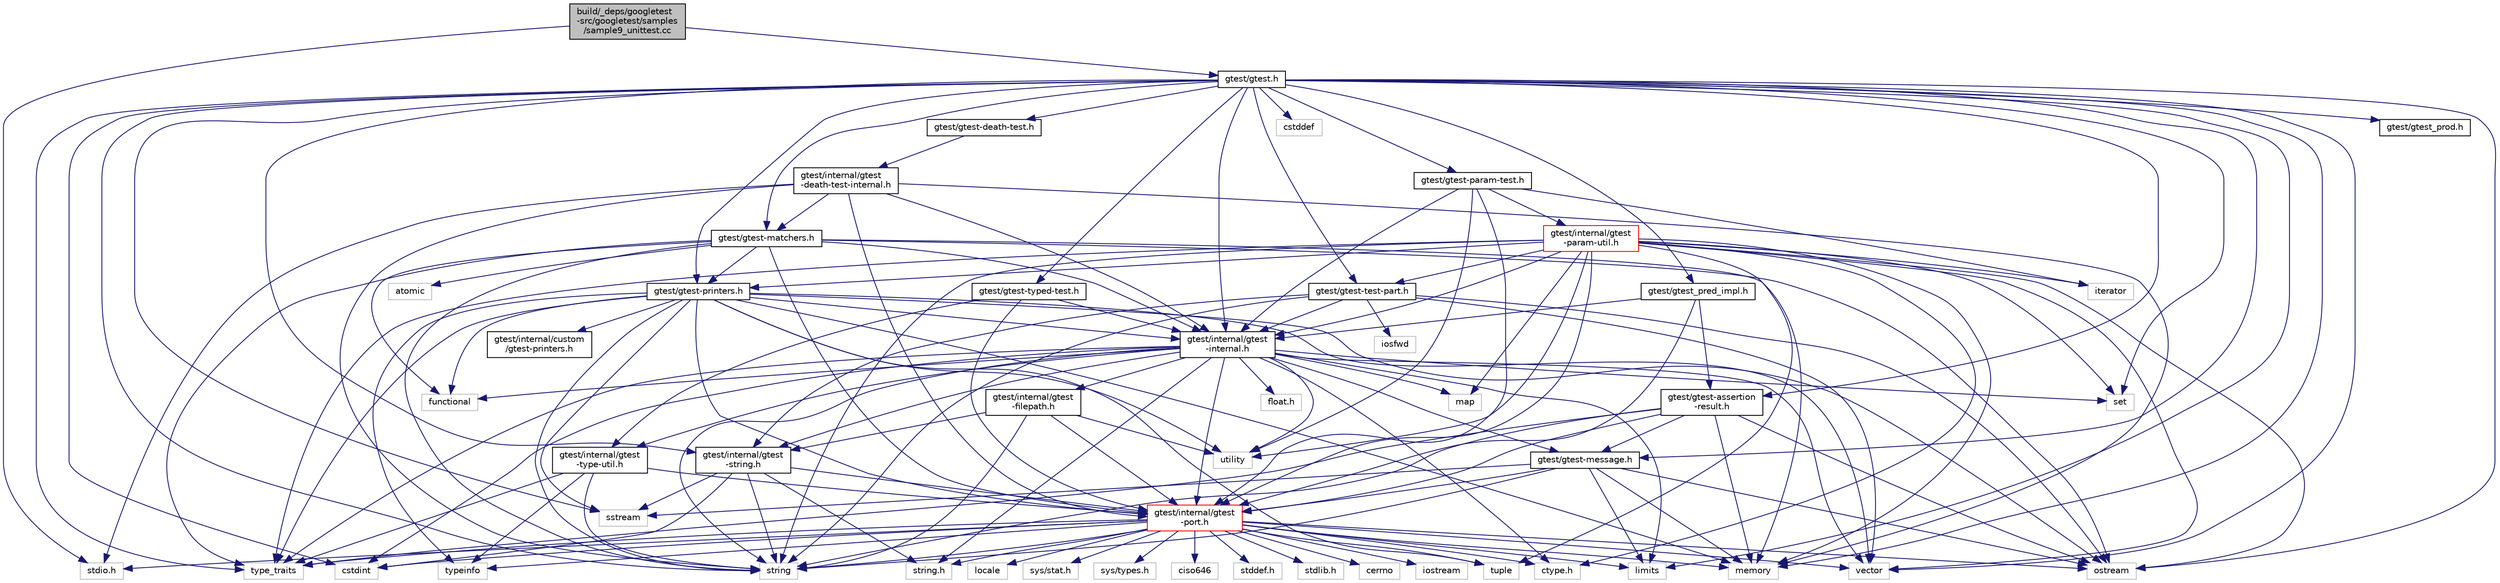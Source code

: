 digraph "build/_deps/googletest-src/googletest/samples/sample9_unittest.cc"
{
 // LATEX_PDF_SIZE
  edge [fontname="Helvetica",fontsize="10",labelfontname="Helvetica",labelfontsize="10"];
  node [fontname="Helvetica",fontsize="10",shape=record];
  Node1 [label="build/_deps/googletest\l-src/googletest/samples\l/sample9_unittest.cc",height=0.2,width=0.4,color="black", fillcolor="grey75", style="filled", fontcolor="black",tooltip=" "];
  Node1 -> Node2 [color="midnightblue",fontsize="10",style="solid"];
  Node2 [label="stdio.h",height=0.2,width=0.4,color="grey75", fillcolor="white", style="filled",tooltip=" "];
  Node1 -> Node3 [color="midnightblue",fontsize="10",style="solid"];
  Node3 [label="gtest/gtest.h",height=0.2,width=0.4,color="black", fillcolor="white", style="filled",URL="$gtest_8h.html",tooltip=" "];
  Node3 -> Node4 [color="midnightblue",fontsize="10",style="solid"];
  Node4 [label="cstddef",height=0.2,width=0.4,color="grey75", fillcolor="white", style="filled",tooltip=" "];
  Node3 -> Node5 [color="midnightblue",fontsize="10",style="solid"];
  Node5 [label="cstdint",height=0.2,width=0.4,color="grey75", fillcolor="white", style="filled",tooltip=" "];
  Node3 -> Node6 [color="midnightblue",fontsize="10",style="solid"];
  Node6 [label="limits",height=0.2,width=0.4,color="grey75", fillcolor="white", style="filled",tooltip=" "];
  Node3 -> Node7 [color="midnightblue",fontsize="10",style="solid"];
  Node7 [label="memory",height=0.2,width=0.4,color="grey75", fillcolor="white", style="filled",tooltip=" "];
  Node3 -> Node8 [color="midnightblue",fontsize="10",style="solid"];
  Node8 [label="ostream",height=0.2,width=0.4,color="grey75", fillcolor="white", style="filled",tooltip=" "];
  Node3 -> Node9 [color="midnightblue",fontsize="10",style="solid"];
  Node9 [label="set",height=0.2,width=0.4,color="grey75", fillcolor="white", style="filled",tooltip=" "];
  Node3 -> Node10 [color="midnightblue",fontsize="10",style="solid"];
  Node10 [label="sstream",height=0.2,width=0.4,color="grey75", fillcolor="white", style="filled",tooltip=" "];
  Node3 -> Node11 [color="midnightblue",fontsize="10",style="solid"];
  Node11 [label="string",height=0.2,width=0.4,color="grey75", fillcolor="white", style="filled",tooltip=" "];
  Node3 -> Node12 [color="midnightblue",fontsize="10",style="solid"];
  Node12 [label="type_traits",height=0.2,width=0.4,color="grey75", fillcolor="white", style="filled",tooltip=" "];
  Node3 -> Node13 [color="midnightblue",fontsize="10",style="solid"];
  Node13 [label="vector",height=0.2,width=0.4,color="grey75", fillcolor="white", style="filled",tooltip=" "];
  Node3 -> Node14 [color="midnightblue",fontsize="10",style="solid"];
  Node14 [label="gtest/gtest-assertion\l-result.h",height=0.2,width=0.4,color="black", fillcolor="white", style="filled",URL="$gtest-assertion-result_8h.html",tooltip=" "];
  Node14 -> Node7 [color="midnightblue",fontsize="10",style="solid"];
  Node14 -> Node8 [color="midnightblue",fontsize="10",style="solid"];
  Node14 -> Node11 [color="midnightblue",fontsize="10",style="solid"];
  Node14 -> Node12 [color="midnightblue",fontsize="10",style="solid"];
  Node14 -> Node15 [color="midnightblue",fontsize="10",style="solid"];
  Node15 [label="gtest/gtest-message.h",height=0.2,width=0.4,color="black", fillcolor="white", style="filled",URL="$gtest-message_8h.html",tooltip=" "];
  Node15 -> Node6 [color="midnightblue",fontsize="10",style="solid"];
  Node15 -> Node7 [color="midnightblue",fontsize="10",style="solid"];
  Node15 -> Node8 [color="midnightblue",fontsize="10",style="solid"];
  Node15 -> Node10 [color="midnightblue",fontsize="10",style="solid"];
  Node15 -> Node11 [color="midnightblue",fontsize="10",style="solid"];
  Node15 -> Node16 [color="midnightblue",fontsize="10",style="solid"];
  Node16 [label="gtest/internal/gtest\l-port.h",height=0.2,width=0.4,color="red", fillcolor="white", style="filled",URL="$gtest-port_8h.html",tooltip=" "];
  Node16 -> Node17 [color="midnightblue",fontsize="10",style="solid"];
  Node17 [label="ciso646",height=0.2,width=0.4,color="grey75", fillcolor="white", style="filled",tooltip=" "];
  Node16 -> Node18 [color="midnightblue",fontsize="10",style="solid"];
  Node18 [label="ctype.h",height=0.2,width=0.4,color="grey75", fillcolor="white", style="filled",tooltip=" "];
  Node16 -> Node19 [color="midnightblue",fontsize="10",style="solid"];
  Node19 [label="stddef.h",height=0.2,width=0.4,color="grey75", fillcolor="white", style="filled",tooltip=" "];
  Node16 -> Node2 [color="midnightblue",fontsize="10",style="solid"];
  Node16 -> Node20 [color="midnightblue",fontsize="10",style="solid"];
  Node20 [label="stdlib.h",height=0.2,width=0.4,color="grey75", fillcolor="white", style="filled",tooltip=" "];
  Node16 -> Node21 [color="midnightblue",fontsize="10",style="solid"];
  Node21 [label="string.h",height=0.2,width=0.4,color="grey75", fillcolor="white", style="filled",tooltip=" "];
  Node16 -> Node22 [color="midnightblue",fontsize="10",style="solid"];
  Node22 [label="cerrno",height=0.2,width=0.4,color="grey75", fillcolor="white", style="filled",tooltip=" "];
  Node16 -> Node5 [color="midnightblue",fontsize="10",style="solid"];
  Node16 -> Node23 [color="midnightblue",fontsize="10",style="solid"];
  Node23 [label="iostream",height=0.2,width=0.4,color="grey75", fillcolor="white", style="filled",tooltip=" "];
  Node16 -> Node6 [color="midnightblue",fontsize="10",style="solid"];
  Node16 -> Node24 [color="midnightblue",fontsize="10",style="solid"];
  Node24 [label="locale",height=0.2,width=0.4,color="grey75", fillcolor="white", style="filled",tooltip=" "];
  Node16 -> Node7 [color="midnightblue",fontsize="10",style="solid"];
  Node16 -> Node8 [color="midnightblue",fontsize="10",style="solid"];
  Node16 -> Node11 [color="midnightblue",fontsize="10",style="solid"];
  Node16 -> Node25 [color="midnightblue",fontsize="10",style="solid"];
  Node25 [label="tuple",height=0.2,width=0.4,color="grey75", fillcolor="white", style="filled",tooltip=" "];
  Node16 -> Node12 [color="midnightblue",fontsize="10",style="solid"];
  Node16 -> Node13 [color="midnightblue",fontsize="10",style="solid"];
  Node16 -> Node26 [color="midnightblue",fontsize="10",style="solid"];
  Node26 [label="sys/stat.h",height=0.2,width=0.4,color="grey75", fillcolor="white", style="filled",tooltip=" "];
  Node16 -> Node27 [color="midnightblue",fontsize="10",style="solid"];
  Node27 [label="sys/types.h",height=0.2,width=0.4,color="grey75", fillcolor="white", style="filled",tooltip=" "];
  Node16 -> Node33 [color="midnightblue",fontsize="10",style="solid"];
  Node33 [label="typeinfo",height=0.2,width=0.4,color="grey75", fillcolor="white", style="filled",tooltip=" "];
  Node14 -> Node16 [color="midnightblue",fontsize="10",style="solid"];
  Node3 -> Node34 [color="midnightblue",fontsize="10",style="solid"];
  Node34 [label="gtest/gtest-death-test.h",height=0.2,width=0.4,color="black", fillcolor="white", style="filled",URL="$gtest-death-test_8h.html",tooltip=" "];
  Node34 -> Node35 [color="midnightblue",fontsize="10",style="solid"];
  Node35 [label="gtest/internal/gtest\l-death-test-internal.h",height=0.2,width=0.4,color="black", fillcolor="white", style="filled",URL="$gtest-death-test-internal_8h.html",tooltip=" "];
  Node35 -> Node2 [color="midnightblue",fontsize="10",style="solid"];
  Node35 -> Node7 [color="midnightblue",fontsize="10",style="solid"];
  Node35 -> Node11 [color="midnightblue",fontsize="10",style="solid"];
  Node35 -> Node36 [color="midnightblue",fontsize="10",style="solid"];
  Node36 [label="gtest/gtest-matchers.h",height=0.2,width=0.4,color="black", fillcolor="white", style="filled",URL="$gtest-matchers_8h.html",tooltip=" "];
  Node36 -> Node37 [color="midnightblue",fontsize="10",style="solid"];
  Node37 [label="atomic",height=0.2,width=0.4,color="grey75", fillcolor="white", style="filled",tooltip=" "];
  Node36 -> Node38 [color="midnightblue",fontsize="10",style="solid"];
  Node38 [label="functional",height=0.2,width=0.4,color="grey75", fillcolor="white", style="filled",tooltip=" "];
  Node36 -> Node7 [color="midnightblue",fontsize="10",style="solid"];
  Node36 -> Node8 [color="midnightblue",fontsize="10",style="solid"];
  Node36 -> Node11 [color="midnightblue",fontsize="10",style="solid"];
  Node36 -> Node12 [color="midnightblue",fontsize="10",style="solid"];
  Node36 -> Node39 [color="midnightblue",fontsize="10",style="solid"];
  Node39 [label="gtest/gtest-printers.h",height=0.2,width=0.4,color="black", fillcolor="white", style="filled",URL="$gtest-printers_8h.html",tooltip=" "];
  Node39 -> Node38 [color="midnightblue",fontsize="10",style="solid"];
  Node39 -> Node7 [color="midnightblue",fontsize="10",style="solid"];
  Node39 -> Node8 [color="midnightblue",fontsize="10",style="solid"];
  Node39 -> Node10 [color="midnightblue",fontsize="10",style="solid"];
  Node39 -> Node11 [color="midnightblue",fontsize="10",style="solid"];
  Node39 -> Node25 [color="midnightblue",fontsize="10",style="solid"];
  Node39 -> Node12 [color="midnightblue",fontsize="10",style="solid"];
  Node39 -> Node33 [color="midnightblue",fontsize="10",style="solid"];
  Node39 -> Node40 [color="midnightblue",fontsize="10",style="solid"];
  Node40 [label="utility",height=0.2,width=0.4,color="grey75", fillcolor="white", style="filled",tooltip=" "];
  Node39 -> Node13 [color="midnightblue",fontsize="10",style="solid"];
  Node39 -> Node41 [color="midnightblue",fontsize="10",style="solid"];
  Node41 [label="gtest/internal/gtest\l-internal.h",height=0.2,width=0.4,color="black", fillcolor="white", style="filled",URL="$gtest-internal_8h.html",tooltip=" "];
  Node41 -> Node16 [color="midnightblue",fontsize="10",style="solid"];
  Node41 -> Node18 [color="midnightblue",fontsize="10",style="solid"];
  Node41 -> Node42 [color="midnightblue",fontsize="10",style="solid"];
  Node42 [label="float.h",height=0.2,width=0.4,color="grey75", fillcolor="white", style="filled",tooltip=" "];
  Node41 -> Node21 [color="midnightblue",fontsize="10",style="solid"];
  Node41 -> Node5 [color="midnightblue",fontsize="10",style="solid"];
  Node41 -> Node38 [color="midnightblue",fontsize="10",style="solid"];
  Node41 -> Node6 [color="midnightblue",fontsize="10",style="solid"];
  Node41 -> Node43 [color="midnightblue",fontsize="10",style="solid"];
  Node43 [label="map",height=0.2,width=0.4,color="grey75", fillcolor="white", style="filled",tooltip=" "];
  Node41 -> Node9 [color="midnightblue",fontsize="10",style="solid"];
  Node41 -> Node11 [color="midnightblue",fontsize="10",style="solid"];
  Node41 -> Node12 [color="midnightblue",fontsize="10",style="solid"];
  Node41 -> Node40 [color="midnightblue",fontsize="10",style="solid"];
  Node41 -> Node13 [color="midnightblue",fontsize="10",style="solid"];
  Node41 -> Node15 [color="midnightblue",fontsize="10",style="solid"];
  Node41 -> Node44 [color="midnightblue",fontsize="10",style="solid"];
  Node44 [label="gtest/internal/gtest\l-filepath.h",height=0.2,width=0.4,color="black", fillcolor="white", style="filled",URL="$gtest-filepath_8h.html",tooltip=" "];
  Node44 -> Node11 [color="midnightblue",fontsize="10",style="solid"];
  Node44 -> Node40 [color="midnightblue",fontsize="10",style="solid"];
  Node44 -> Node16 [color="midnightblue",fontsize="10",style="solid"];
  Node44 -> Node45 [color="midnightblue",fontsize="10",style="solid"];
  Node45 [label="gtest/internal/gtest\l-string.h",height=0.2,width=0.4,color="black", fillcolor="white", style="filled",URL="$gtest-string_8h.html",tooltip=" "];
  Node45 -> Node21 [color="midnightblue",fontsize="10",style="solid"];
  Node45 -> Node5 [color="midnightblue",fontsize="10",style="solid"];
  Node45 -> Node10 [color="midnightblue",fontsize="10",style="solid"];
  Node45 -> Node11 [color="midnightblue",fontsize="10",style="solid"];
  Node45 -> Node16 [color="midnightblue",fontsize="10",style="solid"];
  Node41 -> Node45 [color="midnightblue",fontsize="10",style="solid"];
  Node41 -> Node46 [color="midnightblue",fontsize="10",style="solid"];
  Node46 [label="gtest/internal/gtest\l-type-util.h",height=0.2,width=0.4,color="black", fillcolor="white", style="filled",URL="$gtest-type-util_8h.html",tooltip=" "];
  Node46 -> Node11 [color="midnightblue",fontsize="10",style="solid"];
  Node46 -> Node12 [color="midnightblue",fontsize="10",style="solid"];
  Node46 -> Node33 [color="midnightblue",fontsize="10",style="solid"];
  Node46 -> Node16 [color="midnightblue",fontsize="10",style="solid"];
  Node39 -> Node16 [color="midnightblue",fontsize="10",style="solid"];
  Node39 -> Node47 [color="midnightblue",fontsize="10",style="solid"];
  Node47 [label="gtest/internal/custom\l/gtest-printers.h",height=0.2,width=0.4,color="black", fillcolor="white", style="filled",URL="$internal_2custom_2gtest-printers_8h.html",tooltip=" "];
  Node36 -> Node41 [color="midnightblue",fontsize="10",style="solid"];
  Node36 -> Node16 [color="midnightblue",fontsize="10",style="solid"];
  Node35 -> Node41 [color="midnightblue",fontsize="10",style="solid"];
  Node35 -> Node16 [color="midnightblue",fontsize="10",style="solid"];
  Node3 -> Node36 [color="midnightblue",fontsize="10",style="solid"];
  Node3 -> Node15 [color="midnightblue",fontsize="10",style="solid"];
  Node3 -> Node48 [color="midnightblue",fontsize="10",style="solid"];
  Node48 [label="gtest/gtest-param-test.h",height=0.2,width=0.4,color="black", fillcolor="white", style="filled",URL="$gtest-param-test_8h.html",tooltip=" "];
  Node48 -> Node49 [color="midnightblue",fontsize="10",style="solid"];
  Node49 [label="iterator",height=0.2,width=0.4,color="grey75", fillcolor="white", style="filled",tooltip=" "];
  Node48 -> Node40 [color="midnightblue",fontsize="10",style="solid"];
  Node48 -> Node41 [color="midnightblue",fontsize="10",style="solid"];
  Node48 -> Node50 [color="midnightblue",fontsize="10",style="solid"];
  Node50 [label="gtest/internal/gtest\l-param-util.h",height=0.2,width=0.4,color="red", fillcolor="white", style="filled",URL="$gtest-param-util_8h.html",tooltip=" "];
  Node50 -> Node18 [color="midnightblue",fontsize="10",style="solid"];
  Node50 -> Node49 [color="midnightblue",fontsize="10",style="solid"];
  Node50 -> Node43 [color="midnightblue",fontsize="10",style="solid"];
  Node50 -> Node7 [color="midnightblue",fontsize="10",style="solid"];
  Node50 -> Node8 [color="midnightblue",fontsize="10",style="solid"];
  Node50 -> Node9 [color="midnightblue",fontsize="10",style="solid"];
  Node50 -> Node11 [color="midnightblue",fontsize="10",style="solid"];
  Node50 -> Node25 [color="midnightblue",fontsize="10",style="solid"];
  Node50 -> Node12 [color="midnightblue",fontsize="10",style="solid"];
  Node50 -> Node40 [color="midnightblue",fontsize="10",style="solid"];
  Node50 -> Node13 [color="midnightblue",fontsize="10",style="solid"];
  Node50 -> Node39 [color="midnightblue",fontsize="10",style="solid"];
  Node50 -> Node53 [color="midnightblue",fontsize="10",style="solid"];
  Node53 [label="gtest/gtest-test-part.h",height=0.2,width=0.4,color="black", fillcolor="white", style="filled",URL="$gtest-test-part_8h.html",tooltip=" "];
  Node53 -> Node54 [color="midnightblue",fontsize="10",style="solid"];
  Node54 [label="iosfwd",height=0.2,width=0.4,color="grey75", fillcolor="white", style="filled",tooltip=" "];
  Node53 -> Node8 [color="midnightblue",fontsize="10",style="solid"];
  Node53 -> Node11 [color="midnightblue",fontsize="10",style="solid"];
  Node53 -> Node13 [color="midnightblue",fontsize="10",style="solid"];
  Node53 -> Node41 [color="midnightblue",fontsize="10",style="solid"];
  Node53 -> Node45 [color="midnightblue",fontsize="10",style="solid"];
  Node50 -> Node41 [color="midnightblue",fontsize="10",style="solid"];
  Node50 -> Node16 [color="midnightblue",fontsize="10",style="solid"];
  Node48 -> Node16 [color="midnightblue",fontsize="10",style="solid"];
  Node3 -> Node39 [color="midnightblue",fontsize="10",style="solid"];
  Node3 -> Node53 [color="midnightblue",fontsize="10",style="solid"];
  Node3 -> Node55 [color="midnightblue",fontsize="10",style="solid"];
  Node55 [label="gtest/gtest-typed-test.h",height=0.2,width=0.4,color="black", fillcolor="white", style="filled",URL="$gtest-typed-test_8h.html",tooltip=" "];
  Node55 -> Node41 [color="midnightblue",fontsize="10",style="solid"];
  Node55 -> Node16 [color="midnightblue",fontsize="10",style="solid"];
  Node55 -> Node46 [color="midnightblue",fontsize="10",style="solid"];
  Node3 -> Node56 [color="midnightblue",fontsize="10",style="solid"];
  Node56 [label="gtest/gtest_pred_impl.h",height=0.2,width=0.4,color="black", fillcolor="white", style="filled",URL="$gtest__pred__impl_8h.html",tooltip=" "];
  Node56 -> Node14 [color="midnightblue",fontsize="10",style="solid"];
  Node56 -> Node41 [color="midnightblue",fontsize="10",style="solid"];
  Node56 -> Node16 [color="midnightblue",fontsize="10",style="solid"];
  Node3 -> Node57 [color="midnightblue",fontsize="10",style="solid"];
  Node57 [label="gtest/gtest_prod.h",height=0.2,width=0.4,color="black", fillcolor="white", style="filled",URL="$gtest__prod_8h.html",tooltip=" "];
  Node3 -> Node41 [color="midnightblue",fontsize="10",style="solid"];
  Node3 -> Node45 [color="midnightblue",fontsize="10",style="solid"];
}

